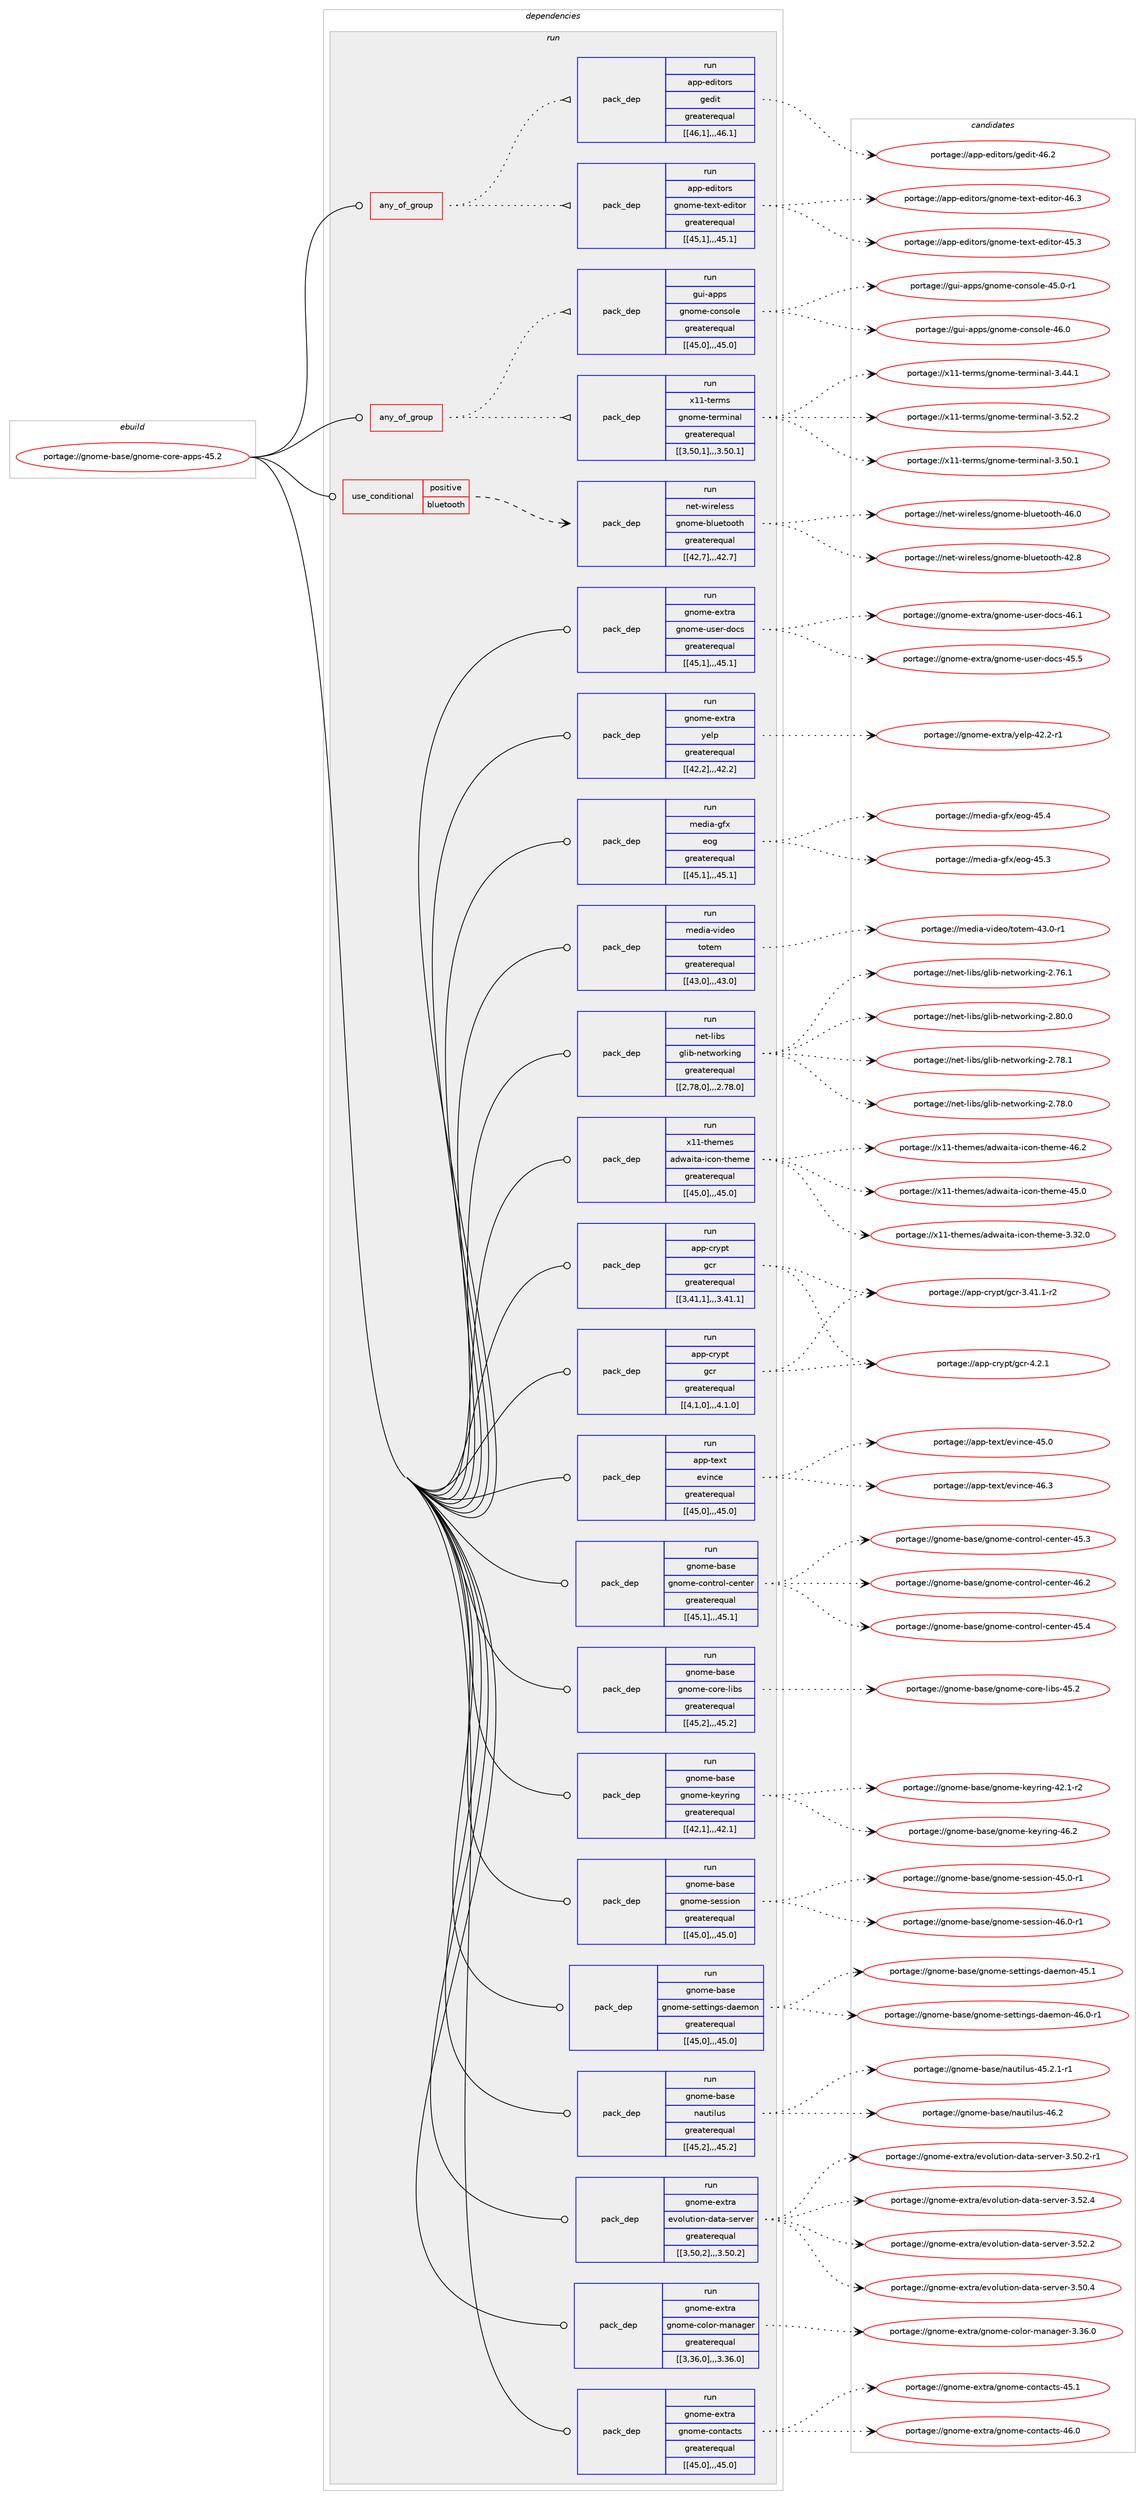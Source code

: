 digraph prolog {

# *************
# Graph options
# *************

newrank=true;
concentrate=true;
compound=true;
graph [rankdir=LR,fontname=Helvetica,fontsize=10,ranksep=1.5];#, ranksep=2.5, nodesep=0.2];
edge  [arrowhead=vee];
node  [fontname=Helvetica,fontsize=10];

# **********
# The ebuild
# **********

subgraph cluster_leftcol {
color=gray;
label=<<i>ebuild</i>>;
id [label="portage://gnome-base/gnome-core-apps-45.2", color=red, width=4, href="../gnome-base/gnome-core-apps-45.2.svg"];
}

# ****************
# The dependencies
# ****************

subgraph cluster_midcol {
color=gray;
label=<<i>dependencies</i>>;
subgraph cluster_compile {
fillcolor="#eeeeee";
style=filled;
label=<<i>compile</i>>;
}
subgraph cluster_compileandrun {
fillcolor="#eeeeee";
style=filled;
label=<<i>compile and run</i>>;
}
subgraph cluster_run {
fillcolor="#eeeeee";
style=filled;
label=<<i>run</i>>;
subgraph any1351 {
dependency240603 [label=<<TABLE BORDER="0" CELLBORDER="1" CELLSPACING="0" CELLPADDING="4"><TR><TD CELLPADDING="10">any_of_group</TD></TR></TABLE>>, shape=none, color=red];subgraph pack172138 {
dependency240604 [label=<<TABLE BORDER="0" CELLBORDER="1" CELLSPACING="0" CELLPADDING="4" WIDTH="220"><TR><TD ROWSPAN="6" CELLPADDING="30">pack_dep</TD></TR><TR><TD WIDTH="110">run</TD></TR><TR><TD>app-editors</TD></TR><TR><TD>gnome-text-editor</TD></TR><TR><TD>greaterequal</TD></TR><TR><TD>[[45,1],,,45.1]</TD></TR></TABLE>>, shape=none, color=blue];
}
dependency240603:e -> dependency240604:w [weight=20,style="dotted",arrowhead="oinv"];
subgraph pack172139 {
dependency240605 [label=<<TABLE BORDER="0" CELLBORDER="1" CELLSPACING="0" CELLPADDING="4" WIDTH="220"><TR><TD ROWSPAN="6" CELLPADDING="30">pack_dep</TD></TR><TR><TD WIDTH="110">run</TD></TR><TR><TD>app-editors</TD></TR><TR><TD>gedit</TD></TR><TR><TD>greaterequal</TD></TR><TR><TD>[[46,1],,,46.1]</TD></TR></TABLE>>, shape=none, color=blue];
}
dependency240603:e -> dependency240605:w [weight=20,style="dotted",arrowhead="oinv"];
}
id:e -> dependency240603:w [weight=20,style="solid",arrowhead="odot"];
subgraph any1352 {
dependency240606 [label=<<TABLE BORDER="0" CELLBORDER="1" CELLSPACING="0" CELLPADDING="4"><TR><TD CELLPADDING="10">any_of_group</TD></TR></TABLE>>, shape=none, color=red];subgraph pack172140 {
dependency240607 [label=<<TABLE BORDER="0" CELLBORDER="1" CELLSPACING="0" CELLPADDING="4" WIDTH="220"><TR><TD ROWSPAN="6" CELLPADDING="30">pack_dep</TD></TR><TR><TD WIDTH="110">run</TD></TR><TR><TD>x11-terms</TD></TR><TR><TD>gnome-terminal</TD></TR><TR><TD>greaterequal</TD></TR><TR><TD>[[3,50,1],,,3.50.1]</TD></TR></TABLE>>, shape=none, color=blue];
}
dependency240606:e -> dependency240607:w [weight=20,style="dotted",arrowhead="oinv"];
subgraph pack172141 {
dependency240608 [label=<<TABLE BORDER="0" CELLBORDER="1" CELLSPACING="0" CELLPADDING="4" WIDTH="220"><TR><TD ROWSPAN="6" CELLPADDING="30">pack_dep</TD></TR><TR><TD WIDTH="110">run</TD></TR><TR><TD>gui-apps</TD></TR><TR><TD>gnome-console</TD></TR><TR><TD>greaterequal</TD></TR><TR><TD>[[45,0],,,45.0]</TD></TR></TABLE>>, shape=none, color=blue];
}
dependency240606:e -> dependency240608:w [weight=20,style="dotted",arrowhead="oinv"];
}
id:e -> dependency240606:w [weight=20,style="solid",arrowhead="odot"];
subgraph cond66954 {
dependency240609 [label=<<TABLE BORDER="0" CELLBORDER="1" CELLSPACING="0" CELLPADDING="4"><TR><TD ROWSPAN="3" CELLPADDING="10">use_conditional</TD></TR><TR><TD>positive</TD></TR><TR><TD>bluetooth</TD></TR></TABLE>>, shape=none, color=red];
subgraph pack172142 {
dependency240610 [label=<<TABLE BORDER="0" CELLBORDER="1" CELLSPACING="0" CELLPADDING="4" WIDTH="220"><TR><TD ROWSPAN="6" CELLPADDING="30">pack_dep</TD></TR><TR><TD WIDTH="110">run</TD></TR><TR><TD>net-wireless</TD></TR><TR><TD>gnome-bluetooth</TD></TR><TR><TD>greaterequal</TD></TR><TR><TD>[[42,7],,,42.7]</TD></TR></TABLE>>, shape=none, color=blue];
}
dependency240609:e -> dependency240610:w [weight=20,style="dashed",arrowhead="vee"];
}
id:e -> dependency240609:w [weight=20,style="solid",arrowhead="odot"];
subgraph pack172143 {
dependency240611 [label=<<TABLE BORDER="0" CELLBORDER="1" CELLSPACING="0" CELLPADDING="4" WIDTH="220"><TR><TD ROWSPAN="6" CELLPADDING="30">pack_dep</TD></TR><TR><TD WIDTH="110">run</TD></TR><TR><TD>app-crypt</TD></TR><TR><TD>gcr</TD></TR><TR><TD>greaterequal</TD></TR><TR><TD>[[3,41,1],,,3.41.1]</TD></TR></TABLE>>, shape=none, color=blue];
}
id:e -> dependency240611:w [weight=20,style="solid",arrowhead="odot"];
subgraph pack172144 {
dependency240612 [label=<<TABLE BORDER="0" CELLBORDER="1" CELLSPACING="0" CELLPADDING="4" WIDTH="220"><TR><TD ROWSPAN="6" CELLPADDING="30">pack_dep</TD></TR><TR><TD WIDTH="110">run</TD></TR><TR><TD>app-crypt</TD></TR><TR><TD>gcr</TD></TR><TR><TD>greaterequal</TD></TR><TR><TD>[[4,1,0],,,4.1.0]</TD></TR></TABLE>>, shape=none, color=blue];
}
id:e -> dependency240612:w [weight=20,style="solid",arrowhead="odot"];
subgraph pack172145 {
dependency240613 [label=<<TABLE BORDER="0" CELLBORDER="1" CELLSPACING="0" CELLPADDING="4" WIDTH="220"><TR><TD ROWSPAN="6" CELLPADDING="30">pack_dep</TD></TR><TR><TD WIDTH="110">run</TD></TR><TR><TD>app-text</TD></TR><TR><TD>evince</TD></TR><TR><TD>greaterequal</TD></TR><TR><TD>[[45,0],,,45.0]</TD></TR></TABLE>>, shape=none, color=blue];
}
id:e -> dependency240613:w [weight=20,style="solid",arrowhead="odot"];
subgraph pack172146 {
dependency240614 [label=<<TABLE BORDER="0" CELLBORDER="1" CELLSPACING="0" CELLPADDING="4" WIDTH="220"><TR><TD ROWSPAN="6" CELLPADDING="30">pack_dep</TD></TR><TR><TD WIDTH="110">run</TD></TR><TR><TD>gnome-base</TD></TR><TR><TD>gnome-control-center</TD></TR><TR><TD>greaterequal</TD></TR><TR><TD>[[45,1],,,45.1]</TD></TR></TABLE>>, shape=none, color=blue];
}
id:e -> dependency240614:w [weight=20,style="solid",arrowhead="odot"];
subgraph pack172147 {
dependency240615 [label=<<TABLE BORDER="0" CELLBORDER="1" CELLSPACING="0" CELLPADDING="4" WIDTH="220"><TR><TD ROWSPAN="6" CELLPADDING="30">pack_dep</TD></TR><TR><TD WIDTH="110">run</TD></TR><TR><TD>gnome-base</TD></TR><TR><TD>gnome-core-libs</TD></TR><TR><TD>greaterequal</TD></TR><TR><TD>[[45,2],,,45.2]</TD></TR></TABLE>>, shape=none, color=blue];
}
id:e -> dependency240615:w [weight=20,style="solid",arrowhead="odot"];
subgraph pack172148 {
dependency240616 [label=<<TABLE BORDER="0" CELLBORDER="1" CELLSPACING="0" CELLPADDING="4" WIDTH="220"><TR><TD ROWSPAN="6" CELLPADDING="30">pack_dep</TD></TR><TR><TD WIDTH="110">run</TD></TR><TR><TD>gnome-base</TD></TR><TR><TD>gnome-keyring</TD></TR><TR><TD>greaterequal</TD></TR><TR><TD>[[42,1],,,42.1]</TD></TR></TABLE>>, shape=none, color=blue];
}
id:e -> dependency240616:w [weight=20,style="solid",arrowhead="odot"];
subgraph pack172149 {
dependency240617 [label=<<TABLE BORDER="0" CELLBORDER="1" CELLSPACING="0" CELLPADDING="4" WIDTH="220"><TR><TD ROWSPAN="6" CELLPADDING="30">pack_dep</TD></TR><TR><TD WIDTH="110">run</TD></TR><TR><TD>gnome-base</TD></TR><TR><TD>gnome-session</TD></TR><TR><TD>greaterequal</TD></TR><TR><TD>[[45,0],,,45.0]</TD></TR></TABLE>>, shape=none, color=blue];
}
id:e -> dependency240617:w [weight=20,style="solid",arrowhead="odot"];
subgraph pack172150 {
dependency240618 [label=<<TABLE BORDER="0" CELLBORDER="1" CELLSPACING="0" CELLPADDING="4" WIDTH="220"><TR><TD ROWSPAN="6" CELLPADDING="30">pack_dep</TD></TR><TR><TD WIDTH="110">run</TD></TR><TR><TD>gnome-base</TD></TR><TR><TD>gnome-settings-daemon</TD></TR><TR><TD>greaterequal</TD></TR><TR><TD>[[45,0],,,45.0]</TD></TR></TABLE>>, shape=none, color=blue];
}
id:e -> dependency240618:w [weight=20,style="solid",arrowhead="odot"];
subgraph pack172151 {
dependency240619 [label=<<TABLE BORDER="0" CELLBORDER="1" CELLSPACING="0" CELLPADDING="4" WIDTH="220"><TR><TD ROWSPAN="6" CELLPADDING="30">pack_dep</TD></TR><TR><TD WIDTH="110">run</TD></TR><TR><TD>gnome-base</TD></TR><TR><TD>nautilus</TD></TR><TR><TD>greaterequal</TD></TR><TR><TD>[[45,2],,,45.2]</TD></TR></TABLE>>, shape=none, color=blue];
}
id:e -> dependency240619:w [weight=20,style="solid",arrowhead="odot"];
subgraph pack172152 {
dependency240620 [label=<<TABLE BORDER="0" CELLBORDER="1" CELLSPACING="0" CELLPADDING="4" WIDTH="220"><TR><TD ROWSPAN="6" CELLPADDING="30">pack_dep</TD></TR><TR><TD WIDTH="110">run</TD></TR><TR><TD>gnome-extra</TD></TR><TR><TD>evolution-data-server</TD></TR><TR><TD>greaterequal</TD></TR><TR><TD>[[3,50,2],,,3.50.2]</TD></TR></TABLE>>, shape=none, color=blue];
}
id:e -> dependency240620:w [weight=20,style="solid",arrowhead="odot"];
subgraph pack172153 {
dependency240621 [label=<<TABLE BORDER="0" CELLBORDER="1" CELLSPACING="0" CELLPADDING="4" WIDTH="220"><TR><TD ROWSPAN="6" CELLPADDING="30">pack_dep</TD></TR><TR><TD WIDTH="110">run</TD></TR><TR><TD>gnome-extra</TD></TR><TR><TD>gnome-color-manager</TD></TR><TR><TD>greaterequal</TD></TR><TR><TD>[[3,36,0],,,3.36.0]</TD></TR></TABLE>>, shape=none, color=blue];
}
id:e -> dependency240621:w [weight=20,style="solid",arrowhead="odot"];
subgraph pack172154 {
dependency240622 [label=<<TABLE BORDER="0" CELLBORDER="1" CELLSPACING="0" CELLPADDING="4" WIDTH="220"><TR><TD ROWSPAN="6" CELLPADDING="30">pack_dep</TD></TR><TR><TD WIDTH="110">run</TD></TR><TR><TD>gnome-extra</TD></TR><TR><TD>gnome-contacts</TD></TR><TR><TD>greaterequal</TD></TR><TR><TD>[[45,0],,,45.0]</TD></TR></TABLE>>, shape=none, color=blue];
}
id:e -> dependency240622:w [weight=20,style="solid",arrowhead="odot"];
subgraph pack172155 {
dependency240623 [label=<<TABLE BORDER="0" CELLBORDER="1" CELLSPACING="0" CELLPADDING="4" WIDTH="220"><TR><TD ROWSPAN="6" CELLPADDING="30">pack_dep</TD></TR><TR><TD WIDTH="110">run</TD></TR><TR><TD>gnome-extra</TD></TR><TR><TD>gnome-user-docs</TD></TR><TR><TD>greaterequal</TD></TR><TR><TD>[[45,1],,,45.1]</TD></TR></TABLE>>, shape=none, color=blue];
}
id:e -> dependency240623:w [weight=20,style="solid",arrowhead="odot"];
subgraph pack172156 {
dependency240624 [label=<<TABLE BORDER="0" CELLBORDER="1" CELLSPACING="0" CELLPADDING="4" WIDTH="220"><TR><TD ROWSPAN="6" CELLPADDING="30">pack_dep</TD></TR><TR><TD WIDTH="110">run</TD></TR><TR><TD>gnome-extra</TD></TR><TR><TD>yelp</TD></TR><TR><TD>greaterequal</TD></TR><TR><TD>[[42,2],,,42.2]</TD></TR></TABLE>>, shape=none, color=blue];
}
id:e -> dependency240624:w [weight=20,style="solid",arrowhead="odot"];
subgraph pack172157 {
dependency240625 [label=<<TABLE BORDER="0" CELLBORDER="1" CELLSPACING="0" CELLPADDING="4" WIDTH="220"><TR><TD ROWSPAN="6" CELLPADDING="30">pack_dep</TD></TR><TR><TD WIDTH="110">run</TD></TR><TR><TD>media-gfx</TD></TR><TR><TD>eog</TD></TR><TR><TD>greaterequal</TD></TR><TR><TD>[[45,1],,,45.1]</TD></TR></TABLE>>, shape=none, color=blue];
}
id:e -> dependency240625:w [weight=20,style="solid",arrowhead="odot"];
subgraph pack172158 {
dependency240626 [label=<<TABLE BORDER="0" CELLBORDER="1" CELLSPACING="0" CELLPADDING="4" WIDTH="220"><TR><TD ROWSPAN="6" CELLPADDING="30">pack_dep</TD></TR><TR><TD WIDTH="110">run</TD></TR><TR><TD>media-video</TD></TR><TR><TD>totem</TD></TR><TR><TD>greaterequal</TD></TR><TR><TD>[[43,0],,,43.0]</TD></TR></TABLE>>, shape=none, color=blue];
}
id:e -> dependency240626:w [weight=20,style="solid",arrowhead="odot"];
subgraph pack172159 {
dependency240627 [label=<<TABLE BORDER="0" CELLBORDER="1" CELLSPACING="0" CELLPADDING="4" WIDTH="220"><TR><TD ROWSPAN="6" CELLPADDING="30">pack_dep</TD></TR><TR><TD WIDTH="110">run</TD></TR><TR><TD>net-libs</TD></TR><TR><TD>glib-networking</TD></TR><TR><TD>greaterequal</TD></TR><TR><TD>[[2,78,0],,,2.78.0]</TD></TR></TABLE>>, shape=none, color=blue];
}
id:e -> dependency240627:w [weight=20,style="solid",arrowhead="odot"];
subgraph pack172160 {
dependency240628 [label=<<TABLE BORDER="0" CELLBORDER="1" CELLSPACING="0" CELLPADDING="4" WIDTH="220"><TR><TD ROWSPAN="6" CELLPADDING="30">pack_dep</TD></TR><TR><TD WIDTH="110">run</TD></TR><TR><TD>x11-themes</TD></TR><TR><TD>adwaita-icon-theme</TD></TR><TR><TD>greaterequal</TD></TR><TR><TD>[[45,0],,,45.0]</TD></TR></TABLE>>, shape=none, color=blue];
}
id:e -> dependency240628:w [weight=20,style="solid",arrowhead="odot"];
}
}

# **************
# The candidates
# **************

subgraph cluster_choices {
rank=same;
color=gray;
label=<<i>candidates</i>>;

subgraph choice172138 {
color=black;
nodesep=1;
choice97112112451011001051161111141154710311011110910145116101120116451011001051161111144552544651 [label="portage://app-editors/gnome-text-editor-46.3", color=red, width=4,href="../app-editors/gnome-text-editor-46.3.svg"];
choice97112112451011001051161111141154710311011110910145116101120116451011001051161111144552534651 [label="portage://app-editors/gnome-text-editor-45.3", color=red, width=4,href="../app-editors/gnome-text-editor-45.3.svg"];
dependency240604:e -> choice97112112451011001051161111141154710311011110910145116101120116451011001051161111144552544651:w [style=dotted,weight="100"];
dependency240604:e -> choice97112112451011001051161111141154710311011110910145116101120116451011001051161111144552534651:w [style=dotted,weight="100"];
}
subgraph choice172139 {
color=black;
nodesep=1;
choice9711211245101100105116111114115471031011001051164552544650 [label="portage://app-editors/gedit-46.2", color=red, width=4,href="../app-editors/gedit-46.2.svg"];
dependency240605:e -> choice9711211245101100105116111114115471031011001051164552544650:w [style=dotted,weight="100"];
}
subgraph choice172140 {
color=black;
nodesep=1;
choice12049494511610111410911547103110111109101451161011141091051109710845514653504650 [label="portage://x11-terms/gnome-terminal-3.52.2", color=red, width=4,href="../x11-terms/gnome-terminal-3.52.2.svg"];
choice12049494511610111410911547103110111109101451161011141091051109710845514653484649 [label="portage://x11-terms/gnome-terminal-3.50.1", color=red, width=4,href="../x11-terms/gnome-terminal-3.50.1.svg"];
choice12049494511610111410911547103110111109101451161011141091051109710845514652524649 [label="portage://x11-terms/gnome-terminal-3.44.1", color=red, width=4,href="../x11-terms/gnome-terminal-3.44.1.svg"];
dependency240607:e -> choice12049494511610111410911547103110111109101451161011141091051109710845514653504650:w [style=dotted,weight="100"];
dependency240607:e -> choice12049494511610111410911547103110111109101451161011141091051109710845514653484649:w [style=dotted,weight="100"];
dependency240607:e -> choice12049494511610111410911547103110111109101451161011141091051109710845514652524649:w [style=dotted,weight="100"];
}
subgraph choice172141 {
color=black;
nodesep=1;
choice10311710545971121121154710311011110910145991111101151111081014552544648 [label="portage://gui-apps/gnome-console-46.0", color=red, width=4,href="../gui-apps/gnome-console-46.0.svg"];
choice103117105459711211211547103110111109101459911111011511110810145525346484511449 [label="portage://gui-apps/gnome-console-45.0-r1", color=red, width=4,href="../gui-apps/gnome-console-45.0-r1.svg"];
dependency240608:e -> choice10311710545971121121154710311011110910145991111101151111081014552544648:w [style=dotted,weight="100"];
dependency240608:e -> choice103117105459711211211547103110111109101459911111011511110810145525346484511449:w [style=dotted,weight="100"];
}
subgraph choice172142 {
color=black;
nodesep=1;
choice110101116451191051141011081011151154710311011110910145981081171011161111111161044552544648 [label="portage://net-wireless/gnome-bluetooth-46.0", color=red, width=4,href="../net-wireless/gnome-bluetooth-46.0.svg"];
choice110101116451191051141011081011151154710311011110910145981081171011161111111161044552504656 [label="portage://net-wireless/gnome-bluetooth-42.8", color=red, width=4,href="../net-wireless/gnome-bluetooth-42.8.svg"];
dependency240610:e -> choice110101116451191051141011081011151154710311011110910145981081171011161111111161044552544648:w [style=dotted,weight="100"];
dependency240610:e -> choice110101116451191051141011081011151154710311011110910145981081171011161111111161044552504656:w [style=dotted,weight="100"];
}
subgraph choice172143 {
color=black;
nodesep=1;
choice9711211245991141211121164710399114455246504649 [label="portage://app-crypt/gcr-4.2.1", color=red, width=4,href="../app-crypt/gcr-4.2.1.svg"];
choice9711211245991141211121164710399114455146524946494511450 [label="portage://app-crypt/gcr-3.41.1-r2", color=red, width=4,href="../app-crypt/gcr-3.41.1-r2.svg"];
dependency240611:e -> choice9711211245991141211121164710399114455246504649:w [style=dotted,weight="100"];
dependency240611:e -> choice9711211245991141211121164710399114455146524946494511450:w [style=dotted,weight="100"];
}
subgraph choice172144 {
color=black;
nodesep=1;
choice9711211245991141211121164710399114455246504649 [label="portage://app-crypt/gcr-4.2.1", color=red, width=4,href="../app-crypt/gcr-4.2.1.svg"];
choice9711211245991141211121164710399114455146524946494511450 [label="portage://app-crypt/gcr-3.41.1-r2", color=red, width=4,href="../app-crypt/gcr-3.41.1-r2.svg"];
dependency240612:e -> choice9711211245991141211121164710399114455246504649:w [style=dotted,weight="100"];
dependency240612:e -> choice9711211245991141211121164710399114455146524946494511450:w [style=dotted,weight="100"];
}
subgraph choice172145 {
color=black;
nodesep=1;
choice971121124511610112011647101118105110991014552544651 [label="portage://app-text/evince-46.3", color=red, width=4,href="../app-text/evince-46.3.svg"];
choice971121124511610112011647101118105110991014552534648 [label="portage://app-text/evince-45.0", color=red, width=4,href="../app-text/evince-45.0.svg"];
dependency240613:e -> choice971121124511610112011647101118105110991014552544651:w [style=dotted,weight="100"];
dependency240613:e -> choice971121124511610112011647101118105110991014552534648:w [style=dotted,weight="100"];
}
subgraph choice172146 {
color=black;
nodesep=1;
choice10311011110910145989711510147103110111109101459911111011611411110845991011101161011144552544650 [label="portage://gnome-base/gnome-control-center-46.2", color=red, width=4,href="../gnome-base/gnome-control-center-46.2.svg"];
choice10311011110910145989711510147103110111109101459911111011611411110845991011101161011144552534652 [label="portage://gnome-base/gnome-control-center-45.4", color=red, width=4,href="../gnome-base/gnome-control-center-45.4.svg"];
choice10311011110910145989711510147103110111109101459911111011611411110845991011101161011144552534651 [label="portage://gnome-base/gnome-control-center-45.3", color=red, width=4,href="../gnome-base/gnome-control-center-45.3.svg"];
dependency240614:e -> choice10311011110910145989711510147103110111109101459911111011611411110845991011101161011144552544650:w [style=dotted,weight="100"];
dependency240614:e -> choice10311011110910145989711510147103110111109101459911111011611411110845991011101161011144552534652:w [style=dotted,weight="100"];
dependency240614:e -> choice10311011110910145989711510147103110111109101459911111011611411110845991011101161011144552534651:w [style=dotted,weight="100"];
}
subgraph choice172147 {
color=black;
nodesep=1;
choice10311011110910145989711510147103110111109101459911111410145108105981154552534650 [label="portage://gnome-base/gnome-core-libs-45.2", color=red, width=4,href="../gnome-base/gnome-core-libs-45.2.svg"];
dependency240615:e -> choice10311011110910145989711510147103110111109101459911111410145108105981154552534650:w [style=dotted,weight="100"];
}
subgraph choice172148 {
color=black;
nodesep=1;
choice10311011110910145989711510147103110111109101451071011211141051101034552544650 [label="portage://gnome-base/gnome-keyring-46.2", color=red, width=4,href="../gnome-base/gnome-keyring-46.2.svg"];
choice103110111109101459897115101471031101111091014510710112111410511010345525046494511450 [label="portage://gnome-base/gnome-keyring-42.1-r2", color=red, width=4,href="../gnome-base/gnome-keyring-42.1-r2.svg"];
dependency240616:e -> choice10311011110910145989711510147103110111109101451071011211141051101034552544650:w [style=dotted,weight="100"];
dependency240616:e -> choice103110111109101459897115101471031101111091014510710112111410511010345525046494511450:w [style=dotted,weight="100"];
}
subgraph choice172149 {
color=black;
nodesep=1;
choice103110111109101459897115101471031101111091014511510111511510511111045525446484511449 [label="portage://gnome-base/gnome-session-46.0-r1", color=red, width=4,href="../gnome-base/gnome-session-46.0-r1.svg"];
choice103110111109101459897115101471031101111091014511510111511510511111045525346484511449 [label="portage://gnome-base/gnome-session-45.0-r1", color=red, width=4,href="../gnome-base/gnome-session-45.0-r1.svg"];
dependency240617:e -> choice103110111109101459897115101471031101111091014511510111511510511111045525446484511449:w [style=dotted,weight="100"];
dependency240617:e -> choice103110111109101459897115101471031101111091014511510111511510511111045525346484511449:w [style=dotted,weight="100"];
}
subgraph choice172150 {
color=black;
nodesep=1;
choice1031101111091014598971151014710311011110910145115101116116105110103115451009710110911111045525446484511449 [label="portage://gnome-base/gnome-settings-daemon-46.0-r1", color=red, width=4,href="../gnome-base/gnome-settings-daemon-46.0-r1.svg"];
choice103110111109101459897115101471031101111091014511510111611610511010311545100971011091111104552534649 [label="portage://gnome-base/gnome-settings-daemon-45.1", color=red, width=4,href="../gnome-base/gnome-settings-daemon-45.1.svg"];
dependency240618:e -> choice1031101111091014598971151014710311011110910145115101116116105110103115451009710110911111045525446484511449:w [style=dotted,weight="100"];
dependency240618:e -> choice103110111109101459897115101471031101111091014511510111611610511010311545100971011091111104552534649:w [style=dotted,weight="100"];
}
subgraph choice172151 {
color=black;
nodesep=1;
choice10311011110910145989711510147110971171161051081171154552544650 [label="portage://gnome-base/nautilus-46.2", color=red, width=4,href="../gnome-base/nautilus-46.2.svg"];
choice1031101111091014598971151014711097117116105108117115455253465046494511449 [label="portage://gnome-base/nautilus-45.2.1-r1", color=red, width=4,href="../gnome-base/nautilus-45.2.1-r1.svg"];
dependency240619:e -> choice10311011110910145989711510147110971171161051081171154552544650:w [style=dotted,weight="100"];
dependency240619:e -> choice1031101111091014598971151014711097117116105108117115455253465046494511449:w [style=dotted,weight="100"];
}
subgraph choice172152 {
color=black;
nodesep=1;
choice1031101111091014510112011611497471011181111081171161051111104510097116974511510111411810111445514653504652 [label="portage://gnome-extra/evolution-data-server-3.52.4", color=red, width=4,href="../gnome-extra/evolution-data-server-3.52.4.svg"];
choice1031101111091014510112011611497471011181111081171161051111104510097116974511510111411810111445514653504650 [label="portage://gnome-extra/evolution-data-server-3.52.2", color=red, width=4,href="../gnome-extra/evolution-data-server-3.52.2.svg"];
choice1031101111091014510112011611497471011181111081171161051111104510097116974511510111411810111445514653484652 [label="portage://gnome-extra/evolution-data-server-3.50.4", color=red, width=4,href="../gnome-extra/evolution-data-server-3.50.4.svg"];
choice10311011110910145101120116114974710111811110811711610511111045100971169745115101114118101114455146534846504511449 [label="portage://gnome-extra/evolution-data-server-3.50.2-r1", color=red, width=4,href="../gnome-extra/evolution-data-server-3.50.2-r1.svg"];
dependency240620:e -> choice1031101111091014510112011611497471011181111081171161051111104510097116974511510111411810111445514653504652:w [style=dotted,weight="100"];
dependency240620:e -> choice1031101111091014510112011611497471011181111081171161051111104510097116974511510111411810111445514653504650:w [style=dotted,weight="100"];
dependency240620:e -> choice1031101111091014510112011611497471011181111081171161051111104510097116974511510111411810111445514653484652:w [style=dotted,weight="100"];
dependency240620:e -> choice10311011110910145101120116114974710111811110811711610511111045100971169745115101114118101114455146534846504511449:w [style=dotted,weight="100"];
}
subgraph choice172153 {
color=black;
nodesep=1;
choice103110111109101451011201161149747103110111109101459911110811111445109971109710310111445514651544648 [label="portage://gnome-extra/gnome-color-manager-3.36.0", color=red, width=4,href="../gnome-extra/gnome-color-manager-3.36.0.svg"];
dependency240621:e -> choice103110111109101451011201161149747103110111109101459911110811111445109971109710310111445514651544648:w [style=dotted,weight="100"];
}
subgraph choice172154 {
color=black;
nodesep=1;
choice103110111109101451011201161149747103110111109101459911111011697991161154552544648 [label="portage://gnome-extra/gnome-contacts-46.0", color=red, width=4,href="../gnome-extra/gnome-contacts-46.0.svg"];
choice103110111109101451011201161149747103110111109101459911111011697991161154552534649 [label="portage://gnome-extra/gnome-contacts-45.1", color=red, width=4,href="../gnome-extra/gnome-contacts-45.1.svg"];
dependency240622:e -> choice103110111109101451011201161149747103110111109101459911111011697991161154552544648:w [style=dotted,weight="100"];
dependency240622:e -> choice103110111109101451011201161149747103110111109101459911111011697991161154552534649:w [style=dotted,weight="100"];
}
subgraph choice172155 {
color=black;
nodesep=1;
choice1031101111091014510112011611497471031101111091014511711510111445100111991154552544649 [label="portage://gnome-extra/gnome-user-docs-46.1", color=red, width=4,href="../gnome-extra/gnome-user-docs-46.1.svg"];
choice1031101111091014510112011611497471031101111091014511711510111445100111991154552534653 [label="portage://gnome-extra/gnome-user-docs-45.5", color=red, width=4,href="../gnome-extra/gnome-user-docs-45.5.svg"];
dependency240623:e -> choice1031101111091014510112011611497471031101111091014511711510111445100111991154552544649:w [style=dotted,weight="100"];
dependency240623:e -> choice1031101111091014510112011611497471031101111091014511711510111445100111991154552534653:w [style=dotted,weight="100"];
}
subgraph choice172156 {
color=black;
nodesep=1;
choice10311011110910145101120116114974712110110811245525046504511449 [label="portage://gnome-extra/yelp-42.2-r1", color=red, width=4,href="../gnome-extra/yelp-42.2-r1.svg"];
dependency240624:e -> choice10311011110910145101120116114974712110110811245525046504511449:w [style=dotted,weight="100"];
}
subgraph choice172157 {
color=black;
nodesep=1;
choice1091011001059745103102120471011111034552534652 [label="portage://media-gfx/eog-45.4", color=red, width=4,href="../media-gfx/eog-45.4.svg"];
choice1091011001059745103102120471011111034552534651 [label="portage://media-gfx/eog-45.3", color=red, width=4,href="../media-gfx/eog-45.3.svg"];
dependency240625:e -> choice1091011001059745103102120471011111034552534652:w [style=dotted,weight="100"];
dependency240625:e -> choice1091011001059745103102120471011111034552534651:w [style=dotted,weight="100"];
}
subgraph choice172158 {
color=black;
nodesep=1;
choice10910110010597451181051001011114711611111610110945525146484511449 [label="portage://media-video/totem-43.0-r1", color=red, width=4,href="../media-video/totem-43.0-r1.svg"];
dependency240626:e -> choice10910110010597451181051001011114711611111610110945525146484511449:w [style=dotted,weight="100"];
}
subgraph choice172159 {
color=black;
nodesep=1;
choice110101116451081059811547103108105984511010111611911111410710511010345504656484648 [label="portage://net-libs/glib-networking-2.80.0", color=red, width=4,href="../net-libs/glib-networking-2.80.0.svg"];
choice110101116451081059811547103108105984511010111611911111410710511010345504655564649 [label="portage://net-libs/glib-networking-2.78.1", color=red, width=4,href="../net-libs/glib-networking-2.78.1.svg"];
choice110101116451081059811547103108105984511010111611911111410710511010345504655564648 [label="portage://net-libs/glib-networking-2.78.0", color=red, width=4,href="../net-libs/glib-networking-2.78.0.svg"];
choice110101116451081059811547103108105984511010111611911111410710511010345504655544649 [label="portage://net-libs/glib-networking-2.76.1", color=red, width=4,href="../net-libs/glib-networking-2.76.1.svg"];
dependency240627:e -> choice110101116451081059811547103108105984511010111611911111410710511010345504656484648:w [style=dotted,weight="100"];
dependency240627:e -> choice110101116451081059811547103108105984511010111611911111410710511010345504655564649:w [style=dotted,weight="100"];
dependency240627:e -> choice110101116451081059811547103108105984511010111611911111410710511010345504655564648:w [style=dotted,weight="100"];
dependency240627:e -> choice110101116451081059811547103108105984511010111611911111410710511010345504655544649:w [style=dotted,weight="100"];
}
subgraph choice172160 {
color=black;
nodesep=1;
choice120494945116104101109101115479710011997105116974510599111110451161041011091014552544650 [label="portage://x11-themes/adwaita-icon-theme-46.2", color=red, width=4,href="../x11-themes/adwaita-icon-theme-46.2.svg"];
choice120494945116104101109101115479710011997105116974510599111110451161041011091014552534648 [label="portage://x11-themes/adwaita-icon-theme-45.0", color=red, width=4,href="../x11-themes/adwaita-icon-theme-45.0.svg"];
choice1204949451161041011091011154797100119971051169745105991111104511610410110910145514651504648 [label="portage://x11-themes/adwaita-icon-theme-3.32.0", color=red, width=4,href="../x11-themes/adwaita-icon-theme-3.32.0.svg"];
dependency240628:e -> choice120494945116104101109101115479710011997105116974510599111110451161041011091014552544650:w [style=dotted,weight="100"];
dependency240628:e -> choice120494945116104101109101115479710011997105116974510599111110451161041011091014552534648:w [style=dotted,weight="100"];
dependency240628:e -> choice1204949451161041011091011154797100119971051169745105991111104511610410110910145514651504648:w [style=dotted,weight="100"];
}
}

}
